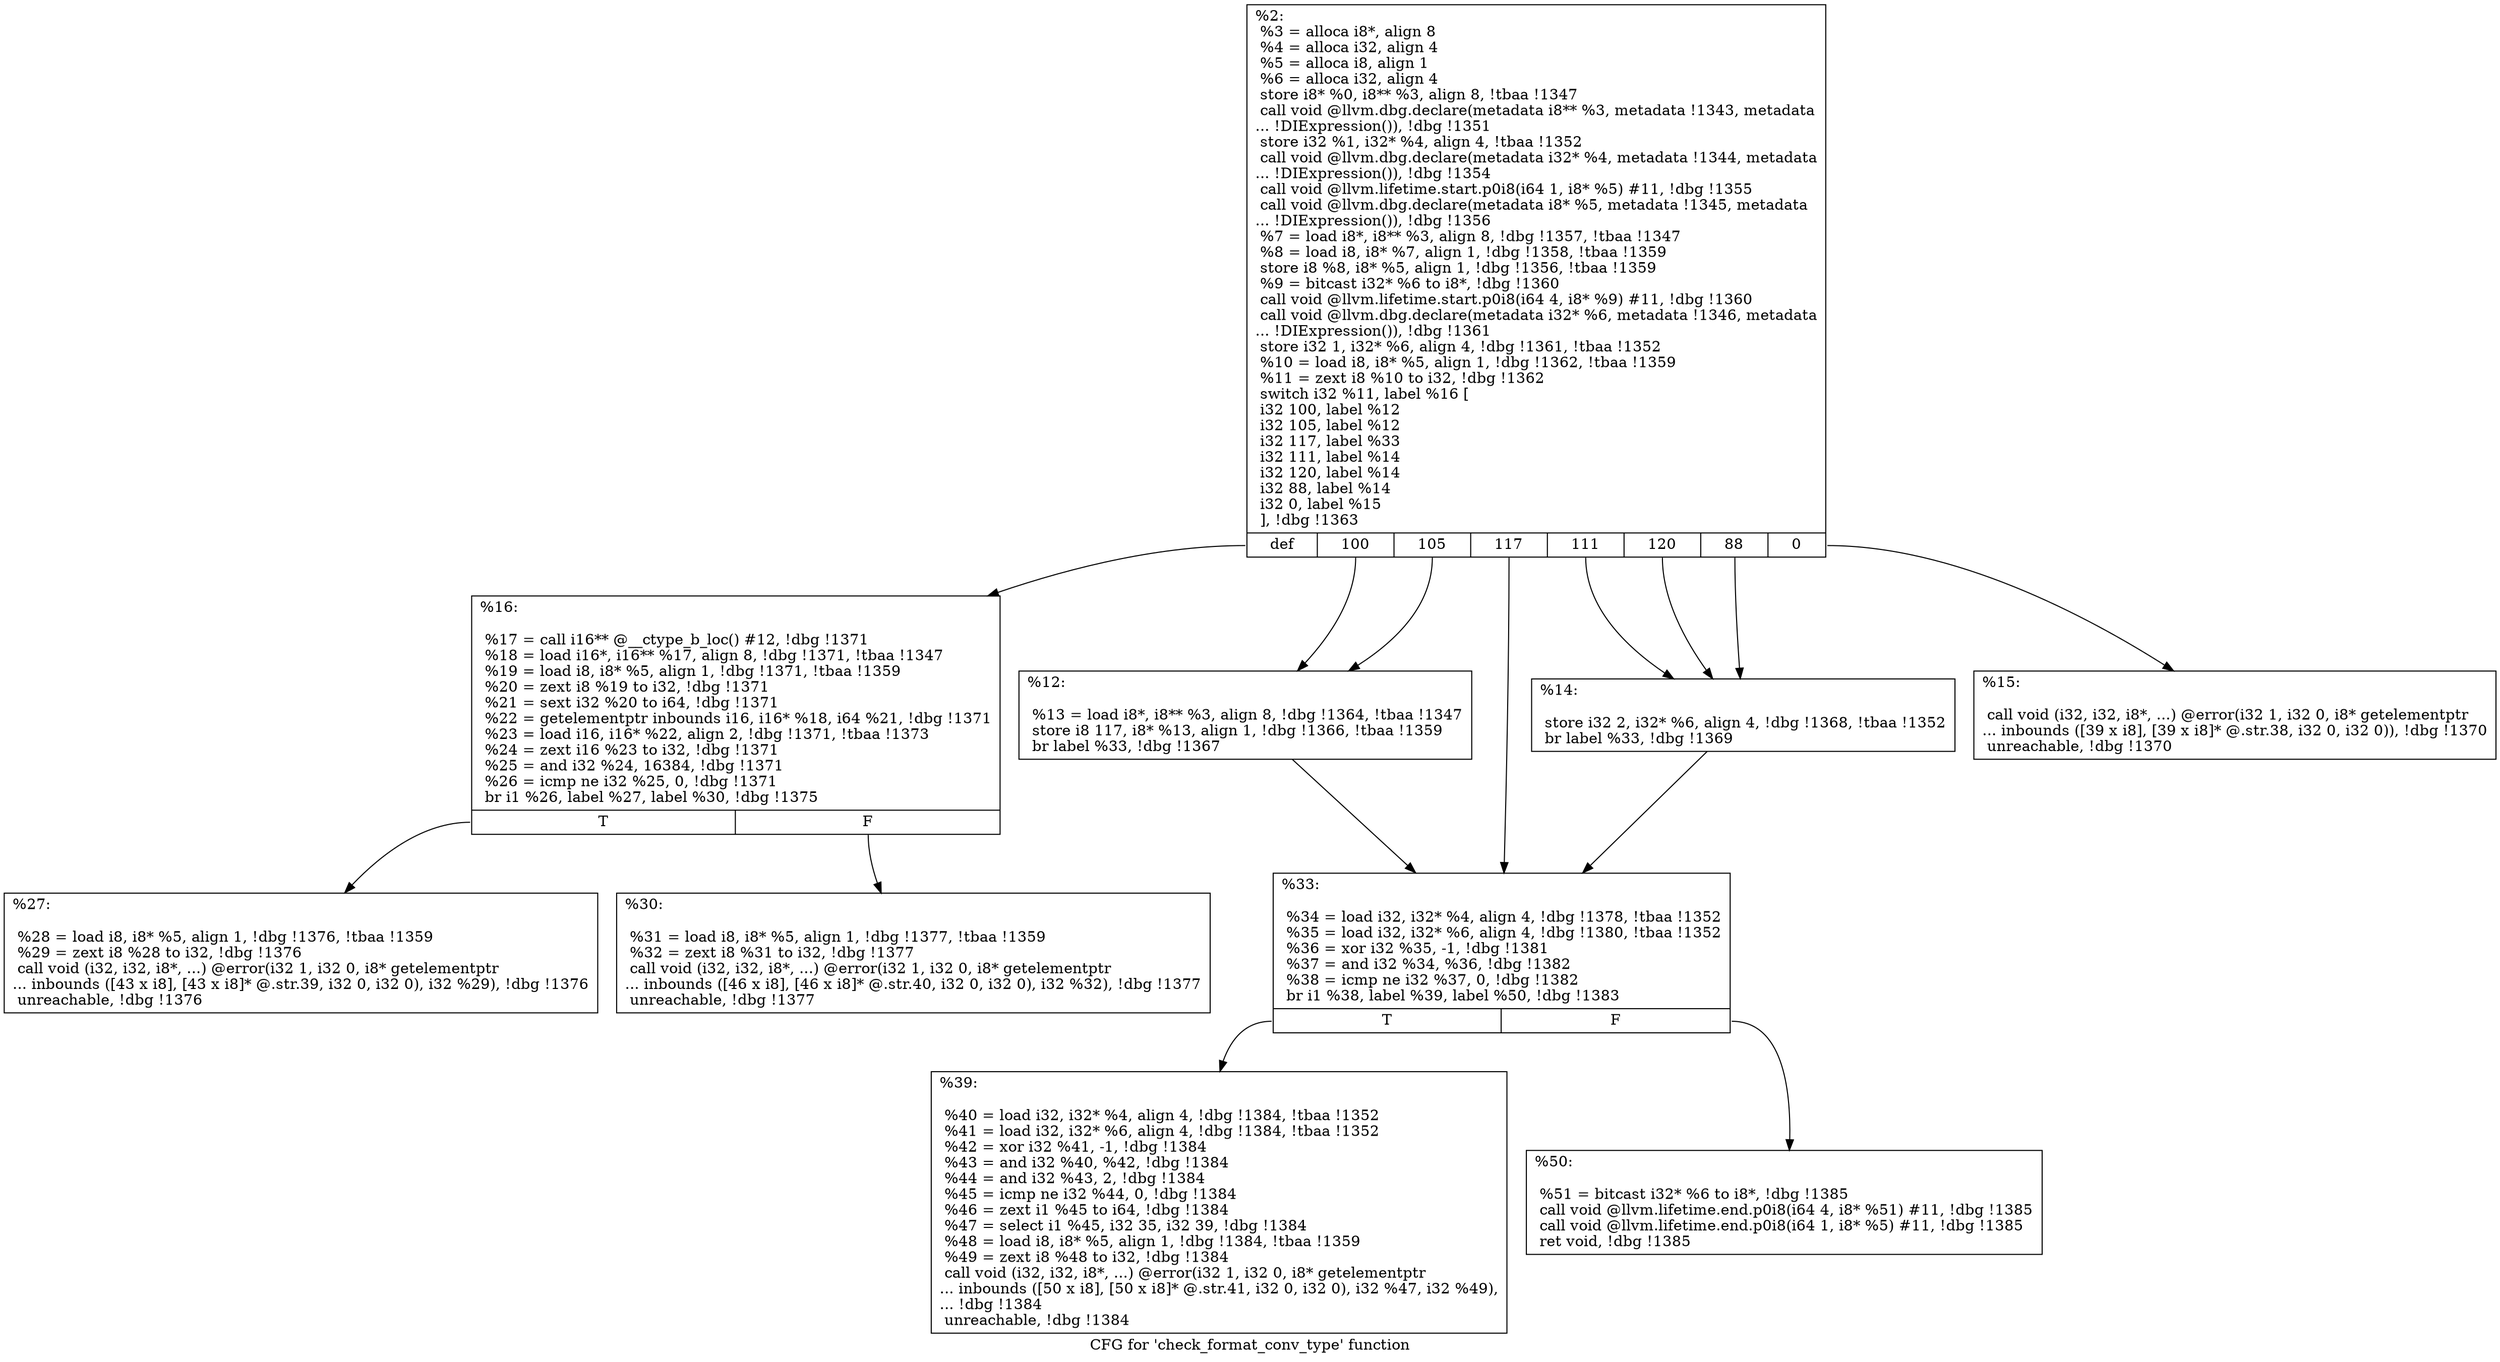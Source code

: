 digraph "CFG for 'check_format_conv_type' function" {
	label="CFG for 'check_format_conv_type' function";

	Node0x13a2a00 [shape=record,label="{%2:\l  %3 = alloca i8*, align 8\l  %4 = alloca i32, align 4\l  %5 = alloca i8, align 1\l  %6 = alloca i32, align 4\l  store i8* %0, i8** %3, align 8, !tbaa !1347\l  call void @llvm.dbg.declare(metadata i8** %3, metadata !1343, metadata\l... !DIExpression()), !dbg !1351\l  store i32 %1, i32* %4, align 4, !tbaa !1352\l  call void @llvm.dbg.declare(metadata i32* %4, metadata !1344, metadata\l... !DIExpression()), !dbg !1354\l  call void @llvm.lifetime.start.p0i8(i64 1, i8* %5) #11, !dbg !1355\l  call void @llvm.dbg.declare(metadata i8* %5, metadata !1345, metadata\l... !DIExpression()), !dbg !1356\l  %7 = load i8*, i8** %3, align 8, !dbg !1357, !tbaa !1347\l  %8 = load i8, i8* %7, align 1, !dbg !1358, !tbaa !1359\l  store i8 %8, i8* %5, align 1, !dbg !1356, !tbaa !1359\l  %9 = bitcast i32* %6 to i8*, !dbg !1360\l  call void @llvm.lifetime.start.p0i8(i64 4, i8* %9) #11, !dbg !1360\l  call void @llvm.dbg.declare(metadata i32* %6, metadata !1346, metadata\l... !DIExpression()), !dbg !1361\l  store i32 1, i32* %6, align 4, !dbg !1361, !tbaa !1352\l  %10 = load i8, i8* %5, align 1, !dbg !1362, !tbaa !1359\l  %11 = zext i8 %10 to i32, !dbg !1362\l  switch i32 %11, label %16 [\l    i32 100, label %12\l    i32 105, label %12\l    i32 117, label %33\l    i32 111, label %14\l    i32 120, label %14\l    i32 88, label %14\l    i32 0, label %15\l  ], !dbg !1363\l|{<s0>def|<s1>100|<s2>105|<s3>117|<s4>111|<s5>120|<s6>88|<s7>0}}"];
	Node0x13a2a00:s0 -> Node0x13a73b0;
	Node0x13a2a00:s1 -> Node0x13a7200;
	Node0x13a2a00:s2 -> Node0x13a7200;
	Node0x13a2a00:s3 -> Node0x13a74a0;
	Node0x13a2a00:s4 -> Node0x13a7310;
	Node0x13a2a00:s5 -> Node0x13a7310;
	Node0x13a2a00:s6 -> Node0x13a7310;
	Node0x13a2a00:s7 -> Node0x13a7360;
	Node0x13a7200 [shape=record,label="{%12:\l\l  %13 = load i8*, i8** %3, align 8, !dbg !1364, !tbaa !1347\l  store i8 117, i8* %13, align 1, !dbg !1366, !tbaa !1359\l  br label %33, !dbg !1367\l}"];
	Node0x13a7200 -> Node0x13a74a0;
	Node0x13a7310 [shape=record,label="{%14:\l\l  store i32 2, i32* %6, align 4, !dbg !1368, !tbaa !1352\l  br label %33, !dbg !1369\l}"];
	Node0x13a7310 -> Node0x13a74a0;
	Node0x13a7360 [shape=record,label="{%15:\l\l  call void (i32, i32, i8*, ...) @error(i32 1, i32 0, i8* getelementptr\l... inbounds ([39 x i8], [39 x i8]* @.str.38, i32 0, i32 0)), !dbg !1370\l  unreachable, !dbg !1370\l}"];
	Node0x13a73b0 [shape=record,label="{%16:\l\l  %17 = call i16** @__ctype_b_loc() #12, !dbg !1371\l  %18 = load i16*, i16** %17, align 8, !dbg !1371, !tbaa !1347\l  %19 = load i8, i8* %5, align 1, !dbg !1371, !tbaa !1359\l  %20 = zext i8 %19 to i32, !dbg !1371\l  %21 = sext i32 %20 to i64, !dbg !1371\l  %22 = getelementptr inbounds i16, i16* %18, i64 %21, !dbg !1371\l  %23 = load i16, i16* %22, align 2, !dbg !1371, !tbaa !1373\l  %24 = zext i16 %23 to i32, !dbg !1371\l  %25 = and i32 %24, 16384, !dbg !1371\l  %26 = icmp ne i32 %25, 0, !dbg !1371\l  br i1 %26, label %27, label %30, !dbg !1375\l|{<s0>T|<s1>F}}"];
	Node0x13a73b0:s0 -> Node0x13a7400;
	Node0x13a73b0:s1 -> Node0x13a7450;
	Node0x13a7400 [shape=record,label="{%27:\l\l  %28 = load i8, i8* %5, align 1, !dbg !1376, !tbaa !1359\l  %29 = zext i8 %28 to i32, !dbg !1376\l  call void (i32, i32, i8*, ...) @error(i32 1, i32 0, i8* getelementptr\l... inbounds ([43 x i8], [43 x i8]* @.str.39, i32 0, i32 0), i32 %29), !dbg !1376\l  unreachable, !dbg !1376\l}"];
	Node0x13a7450 [shape=record,label="{%30:\l\l  %31 = load i8, i8* %5, align 1, !dbg !1377, !tbaa !1359\l  %32 = zext i8 %31 to i32, !dbg !1377\l  call void (i32, i32, i8*, ...) @error(i32 1, i32 0, i8* getelementptr\l... inbounds ([46 x i8], [46 x i8]* @.str.40, i32 0, i32 0), i32 %32), !dbg !1377\l  unreachable, !dbg !1377\l}"];
	Node0x13a74a0 [shape=record,label="{%33:\l\l  %34 = load i32, i32* %4, align 4, !dbg !1378, !tbaa !1352\l  %35 = load i32, i32* %6, align 4, !dbg !1380, !tbaa !1352\l  %36 = xor i32 %35, -1, !dbg !1381\l  %37 = and i32 %34, %36, !dbg !1382\l  %38 = icmp ne i32 %37, 0, !dbg !1382\l  br i1 %38, label %39, label %50, !dbg !1383\l|{<s0>T|<s1>F}}"];
	Node0x13a74a0:s0 -> Node0x13a74f0;
	Node0x13a74a0:s1 -> Node0x13a7540;
	Node0x13a74f0 [shape=record,label="{%39:\l\l  %40 = load i32, i32* %4, align 4, !dbg !1384, !tbaa !1352\l  %41 = load i32, i32* %6, align 4, !dbg !1384, !tbaa !1352\l  %42 = xor i32 %41, -1, !dbg !1384\l  %43 = and i32 %40, %42, !dbg !1384\l  %44 = and i32 %43, 2, !dbg !1384\l  %45 = icmp ne i32 %44, 0, !dbg !1384\l  %46 = zext i1 %45 to i64, !dbg !1384\l  %47 = select i1 %45, i32 35, i32 39, !dbg !1384\l  %48 = load i8, i8* %5, align 1, !dbg !1384, !tbaa !1359\l  %49 = zext i8 %48 to i32, !dbg !1384\l  call void (i32, i32, i8*, ...) @error(i32 1, i32 0, i8* getelementptr\l... inbounds ([50 x i8], [50 x i8]* @.str.41, i32 0, i32 0), i32 %47, i32 %49),\l... !dbg !1384\l  unreachable, !dbg !1384\l}"];
	Node0x13a7540 [shape=record,label="{%50:\l\l  %51 = bitcast i32* %6 to i8*, !dbg !1385\l  call void @llvm.lifetime.end.p0i8(i64 4, i8* %51) #11, !dbg !1385\l  call void @llvm.lifetime.end.p0i8(i64 1, i8* %5) #11, !dbg !1385\l  ret void, !dbg !1385\l}"];
}
